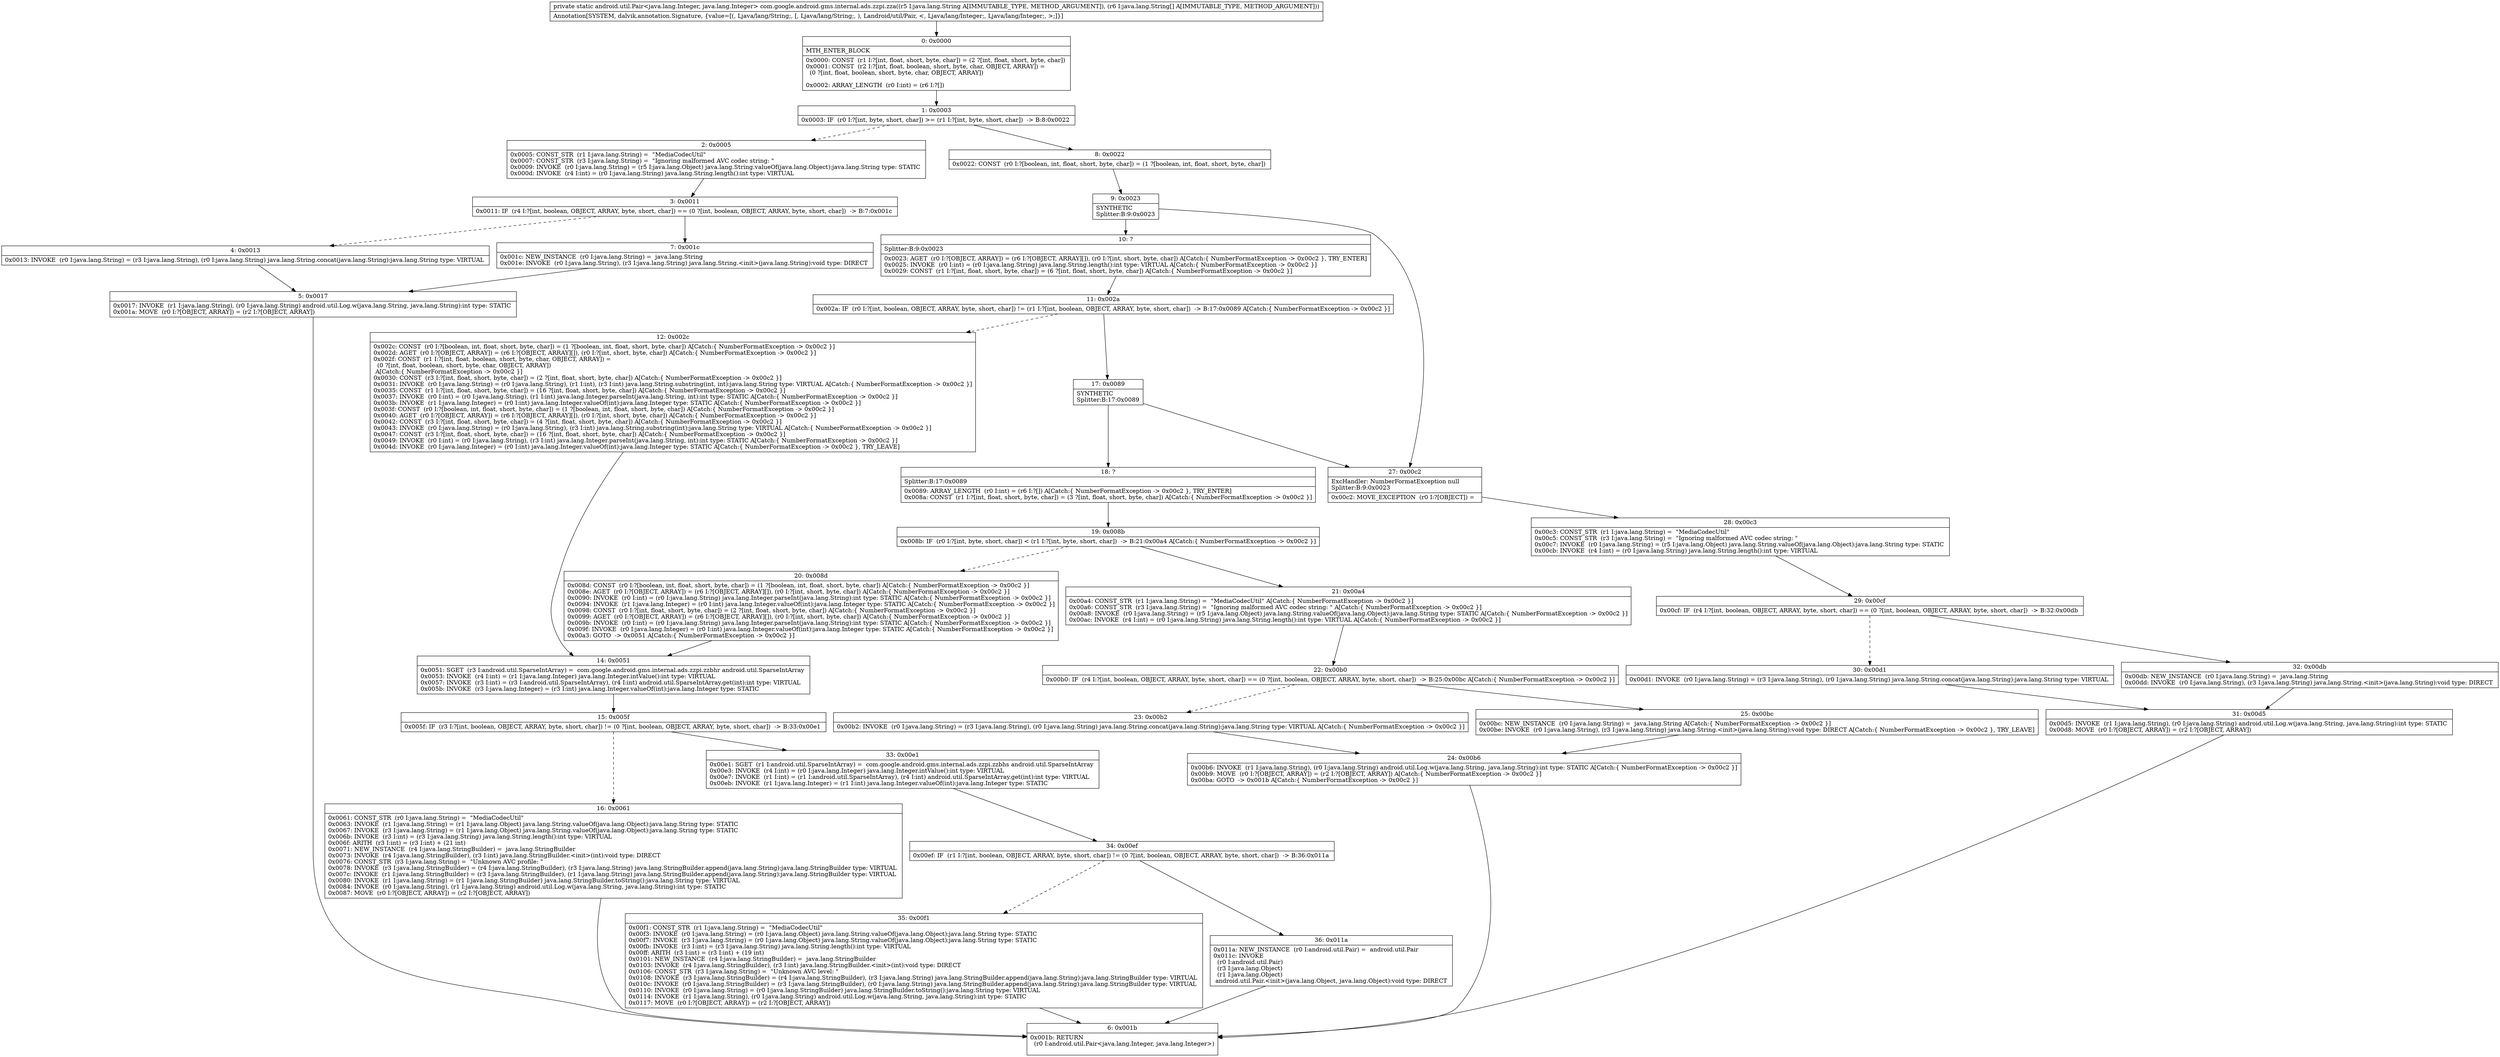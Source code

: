 digraph "CFG forcom.google.android.gms.internal.ads.zzpi.zza(Ljava\/lang\/String;[Ljava\/lang\/String;)Landroid\/util\/Pair;" {
Node_0 [shape=record,label="{0\:\ 0x0000|MTH_ENTER_BLOCK\l|0x0000: CONST  (r1 I:?[int, float, short, byte, char]) = (2 ?[int, float, short, byte, char]) \l0x0001: CONST  (r2 I:?[int, float, boolean, short, byte, char, OBJECT, ARRAY]) = \l  (0 ?[int, float, boolean, short, byte, char, OBJECT, ARRAY])\l \l0x0002: ARRAY_LENGTH  (r0 I:int) = (r6 I:?[]) \l}"];
Node_1 [shape=record,label="{1\:\ 0x0003|0x0003: IF  (r0 I:?[int, byte, short, char]) \>= (r1 I:?[int, byte, short, char])  \-\> B:8:0x0022 \l}"];
Node_2 [shape=record,label="{2\:\ 0x0005|0x0005: CONST_STR  (r1 I:java.lang.String) =  \"MediaCodecUtil\" \l0x0007: CONST_STR  (r3 I:java.lang.String) =  \"Ignoring malformed AVC codec string: \" \l0x0009: INVOKE  (r0 I:java.lang.String) = (r5 I:java.lang.Object) java.lang.String.valueOf(java.lang.Object):java.lang.String type: STATIC \l0x000d: INVOKE  (r4 I:int) = (r0 I:java.lang.String) java.lang.String.length():int type: VIRTUAL \l}"];
Node_3 [shape=record,label="{3\:\ 0x0011|0x0011: IF  (r4 I:?[int, boolean, OBJECT, ARRAY, byte, short, char]) == (0 ?[int, boolean, OBJECT, ARRAY, byte, short, char])  \-\> B:7:0x001c \l}"];
Node_4 [shape=record,label="{4\:\ 0x0013|0x0013: INVOKE  (r0 I:java.lang.String) = (r3 I:java.lang.String), (r0 I:java.lang.String) java.lang.String.concat(java.lang.String):java.lang.String type: VIRTUAL \l}"];
Node_5 [shape=record,label="{5\:\ 0x0017|0x0017: INVOKE  (r1 I:java.lang.String), (r0 I:java.lang.String) android.util.Log.w(java.lang.String, java.lang.String):int type: STATIC \l0x001a: MOVE  (r0 I:?[OBJECT, ARRAY]) = (r2 I:?[OBJECT, ARRAY]) \l}"];
Node_6 [shape=record,label="{6\:\ 0x001b|0x001b: RETURN  \l  (r0 I:android.util.Pair\<java.lang.Integer, java.lang.Integer\>)\l \l}"];
Node_7 [shape=record,label="{7\:\ 0x001c|0x001c: NEW_INSTANCE  (r0 I:java.lang.String) =  java.lang.String \l0x001e: INVOKE  (r0 I:java.lang.String), (r3 I:java.lang.String) java.lang.String.\<init\>(java.lang.String):void type: DIRECT \l}"];
Node_8 [shape=record,label="{8\:\ 0x0022|0x0022: CONST  (r0 I:?[boolean, int, float, short, byte, char]) = (1 ?[boolean, int, float, short, byte, char]) \l}"];
Node_9 [shape=record,label="{9\:\ 0x0023|SYNTHETIC\lSplitter:B:9:0x0023\l}"];
Node_10 [shape=record,label="{10\:\ ?|Splitter:B:9:0x0023\l|0x0023: AGET  (r0 I:?[OBJECT, ARRAY]) = (r6 I:?[OBJECT, ARRAY][]), (r0 I:?[int, short, byte, char]) A[Catch:\{ NumberFormatException \-\> 0x00c2 \}, TRY_ENTER]\l0x0025: INVOKE  (r0 I:int) = (r0 I:java.lang.String) java.lang.String.length():int type: VIRTUAL A[Catch:\{ NumberFormatException \-\> 0x00c2 \}]\l0x0029: CONST  (r1 I:?[int, float, short, byte, char]) = (6 ?[int, float, short, byte, char]) A[Catch:\{ NumberFormatException \-\> 0x00c2 \}]\l}"];
Node_11 [shape=record,label="{11\:\ 0x002a|0x002a: IF  (r0 I:?[int, boolean, OBJECT, ARRAY, byte, short, char]) != (r1 I:?[int, boolean, OBJECT, ARRAY, byte, short, char])  \-\> B:17:0x0089 A[Catch:\{ NumberFormatException \-\> 0x00c2 \}]\l}"];
Node_12 [shape=record,label="{12\:\ 0x002c|0x002c: CONST  (r0 I:?[boolean, int, float, short, byte, char]) = (1 ?[boolean, int, float, short, byte, char]) A[Catch:\{ NumberFormatException \-\> 0x00c2 \}]\l0x002d: AGET  (r0 I:?[OBJECT, ARRAY]) = (r6 I:?[OBJECT, ARRAY][]), (r0 I:?[int, short, byte, char]) A[Catch:\{ NumberFormatException \-\> 0x00c2 \}]\l0x002f: CONST  (r1 I:?[int, float, boolean, short, byte, char, OBJECT, ARRAY]) = \l  (0 ?[int, float, boolean, short, byte, char, OBJECT, ARRAY])\l A[Catch:\{ NumberFormatException \-\> 0x00c2 \}]\l0x0030: CONST  (r3 I:?[int, float, short, byte, char]) = (2 ?[int, float, short, byte, char]) A[Catch:\{ NumberFormatException \-\> 0x00c2 \}]\l0x0031: INVOKE  (r0 I:java.lang.String) = (r0 I:java.lang.String), (r1 I:int), (r3 I:int) java.lang.String.substring(int, int):java.lang.String type: VIRTUAL A[Catch:\{ NumberFormatException \-\> 0x00c2 \}]\l0x0035: CONST  (r1 I:?[int, float, short, byte, char]) = (16 ?[int, float, short, byte, char]) A[Catch:\{ NumberFormatException \-\> 0x00c2 \}]\l0x0037: INVOKE  (r0 I:int) = (r0 I:java.lang.String), (r1 I:int) java.lang.Integer.parseInt(java.lang.String, int):int type: STATIC A[Catch:\{ NumberFormatException \-\> 0x00c2 \}]\l0x003b: INVOKE  (r1 I:java.lang.Integer) = (r0 I:int) java.lang.Integer.valueOf(int):java.lang.Integer type: STATIC A[Catch:\{ NumberFormatException \-\> 0x00c2 \}]\l0x003f: CONST  (r0 I:?[boolean, int, float, short, byte, char]) = (1 ?[boolean, int, float, short, byte, char]) A[Catch:\{ NumberFormatException \-\> 0x00c2 \}]\l0x0040: AGET  (r0 I:?[OBJECT, ARRAY]) = (r6 I:?[OBJECT, ARRAY][]), (r0 I:?[int, short, byte, char]) A[Catch:\{ NumberFormatException \-\> 0x00c2 \}]\l0x0042: CONST  (r3 I:?[int, float, short, byte, char]) = (4 ?[int, float, short, byte, char]) A[Catch:\{ NumberFormatException \-\> 0x00c2 \}]\l0x0043: INVOKE  (r0 I:java.lang.String) = (r0 I:java.lang.String), (r3 I:int) java.lang.String.substring(int):java.lang.String type: VIRTUAL A[Catch:\{ NumberFormatException \-\> 0x00c2 \}]\l0x0047: CONST  (r3 I:?[int, float, short, byte, char]) = (16 ?[int, float, short, byte, char]) A[Catch:\{ NumberFormatException \-\> 0x00c2 \}]\l0x0049: INVOKE  (r0 I:int) = (r0 I:java.lang.String), (r3 I:int) java.lang.Integer.parseInt(java.lang.String, int):int type: STATIC A[Catch:\{ NumberFormatException \-\> 0x00c2 \}]\l0x004d: INVOKE  (r0 I:java.lang.Integer) = (r0 I:int) java.lang.Integer.valueOf(int):java.lang.Integer type: STATIC A[Catch:\{ NumberFormatException \-\> 0x00c2 \}, TRY_LEAVE]\l}"];
Node_14 [shape=record,label="{14\:\ 0x0051|0x0051: SGET  (r3 I:android.util.SparseIntArray) =  com.google.android.gms.internal.ads.zzpi.zzbhr android.util.SparseIntArray \l0x0053: INVOKE  (r4 I:int) = (r1 I:java.lang.Integer) java.lang.Integer.intValue():int type: VIRTUAL \l0x0057: INVOKE  (r3 I:int) = (r3 I:android.util.SparseIntArray), (r4 I:int) android.util.SparseIntArray.get(int):int type: VIRTUAL \l0x005b: INVOKE  (r3 I:java.lang.Integer) = (r3 I:int) java.lang.Integer.valueOf(int):java.lang.Integer type: STATIC \l}"];
Node_15 [shape=record,label="{15\:\ 0x005f|0x005f: IF  (r3 I:?[int, boolean, OBJECT, ARRAY, byte, short, char]) != (0 ?[int, boolean, OBJECT, ARRAY, byte, short, char])  \-\> B:33:0x00e1 \l}"];
Node_16 [shape=record,label="{16\:\ 0x0061|0x0061: CONST_STR  (r0 I:java.lang.String) =  \"MediaCodecUtil\" \l0x0063: INVOKE  (r1 I:java.lang.String) = (r1 I:java.lang.Object) java.lang.String.valueOf(java.lang.Object):java.lang.String type: STATIC \l0x0067: INVOKE  (r3 I:java.lang.String) = (r1 I:java.lang.Object) java.lang.String.valueOf(java.lang.Object):java.lang.String type: STATIC \l0x006b: INVOKE  (r3 I:int) = (r3 I:java.lang.String) java.lang.String.length():int type: VIRTUAL \l0x006f: ARITH  (r3 I:int) = (r3 I:int) + (21 int) \l0x0071: NEW_INSTANCE  (r4 I:java.lang.StringBuilder) =  java.lang.StringBuilder \l0x0073: INVOKE  (r4 I:java.lang.StringBuilder), (r3 I:int) java.lang.StringBuilder.\<init\>(int):void type: DIRECT \l0x0076: CONST_STR  (r3 I:java.lang.String) =  \"Unknown AVC profile: \" \l0x0078: INVOKE  (r3 I:java.lang.StringBuilder) = (r4 I:java.lang.StringBuilder), (r3 I:java.lang.String) java.lang.StringBuilder.append(java.lang.String):java.lang.StringBuilder type: VIRTUAL \l0x007c: INVOKE  (r1 I:java.lang.StringBuilder) = (r3 I:java.lang.StringBuilder), (r1 I:java.lang.String) java.lang.StringBuilder.append(java.lang.String):java.lang.StringBuilder type: VIRTUAL \l0x0080: INVOKE  (r1 I:java.lang.String) = (r1 I:java.lang.StringBuilder) java.lang.StringBuilder.toString():java.lang.String type: VIRTUAL \l0x0084: INVOKE  (r0 I:java.lang.String), (r1 I:java.lang.String) android.util.Log.w(java.lang.String, java.lang.String):int type: STATIC \l0x0087: MOVE  (r0 I:?[OBJECT, ARRAY]) = (r2 I:?[OBJECT, ARRAY]) \l}"];
Node_17 [shape=record,label="{17\:\ 0x0089|SYNTHETIC\lSplitter:B:17:0x0089\l}"];
Node_18 [shape=record,label="{18\:\ ?|Splitter:B:17:0x0089\l|0x0089: ARRAY_LENGTH  (r0 I:int) = (r6 I:?[]) A[Catch:\{ NumberFormatException \-\> 0x00c2 \}, TRY_ENTER]\l0x008a: CONST  (r1 I:?[int, float, short, byte, char]) = (3 ?[int, float, short, byte, char]) A[Catch:\{ NumberFormatException \-\> 0x00c2 \}]\l}"];
Node_19 [shape=record,label="{19\:\ 0x008b|0x008b: IF  (r0 I:?[int, byte, short, char]) \< (r1 I:?[int, byte, short, char])  \-\> B:21:0x00a4 A[Catch:\{ NumberFormatException \-\> 0x00c2 \}]\l}"];
Node_20 [shape=record,label="{20\:\ 0x008d|0x008d: CONST  (r0 I:?[boolean, int, float, short, byte, char]) = (1 ?[boolean, int, float, short, byte, char]) A[Catch:\{ NumberFormatException \-\> 0x00c2 \}]\l0x008e: AGET  (r0 I:?[OBJECT, ARRAY]) = (r6 I:?[OBJECT, ARRAY][]), (r0 I:?[int, short, byte, char]) A[Catch:\{ NumberFormatException \-\> 0x00c2 \}]\l0x0090: INVOKE  (r0 I:int) = (r0 I:java.lang.String) java.lang.Integer.parseInt(java.lang.String):int type: STATIC A[Catch:\{ NumberFormatException \-\> 0x00c2 \}]\l0x0094: INVOKE  (r1 I:java.lang.Integer) = (r0 I:int) java.lang.Integer.valueOf(int):java.lang.Integer type: STATIC A[Catch:\{ NumberFormatException \-\> 0x00c2 \}]\l0x0098: CONST  (r0 I:?[int, float, short, byte, char]) = (2 ?[int, float, short, byte, char]) A[Catch:\{ NumberFormatException \-\> 0x00c2 \}]\l0x0099: AGET  (r0 I:?[OBJECT, ARRAY]) = (r6 I:?[OBJECT, ARRAY][]), (r0 I:?[int, short, byte, char]) A[Catch:\{ NumberFormatException \-\> 0x00c2 \}]\l0x009b: INVOKE  (r0 I:int) = (r0 I:java.lang.String) java.lang.Integer.parseInt(java.lang.String):int type: STATIC A[Catch:\{ NumberFormatException \-\> 0x00c2 \}]\l0x009f: INVOKE  (r0 I:java.lang.Integer) = (r0 I:int) java.lang.Integer.valueOf(int):java.lang.Integer type: STATIC A[Catch:\{ NumberFormatException \-\> 0x00c2 \}]\l0x00a3: GOTO  \-\> 0x0051 A[Catch:\{ NumberFormatException \-\> 0x00c2 \}]\l}"];
Node_21 [shape=record,label="{21\:\ 0x00a4|0x00a4: CONST_STR  (r1 I:java.lang.String) =  \"MediaCodecUtil\" A[Catch:\{ NumberFormatException \-\> 0x00c2 \}]\l0x00a6: CONST_STR  (r3 I:java.lang.String) =  \"Ignoring malformed AVC codec string: \" A[Catch:\{ NumberFormatException \-\> 0x00c2 \}]\l0x00a8: INVOKE  (r0 I:java.lang.String) = (r5 I:java.lang.Object) java.lang.String.valueOf(java.lang.Object):java.lang.String type: STATIC A[Catch:\{ NumberFormatException \-\> 0x00c2 \}]\l0x00ac: INVOKE  (r4 I:int) = (r0 I:java.lang.String) java.lang.String.length():int type: VIRTUAL A[Catch:\{ NumberFormatException \-\> 0x00c2 \}]\l}"];
Node_22 [shape=record,label="{22\:\ 0x00b0|0x00b0: IF  (r4 I:?[int, boolean, OBJECT, ARRAY, byte, short, char]) == (0 ?[int, boolean, OBJECT, ARRAY, byte, short, char])  \-\> B:25:0x00bc A[Catch:\{ NumberFormatException \-\> 0x00c2 \}]\l}"];
Node_23 [shape=record,label="{23\:\ 0x00b2|0x00b2: INVOKE  (r0 I:java.lang.String) = (r3 I:java.lang.String), (r0 I:java.lang.String) java.lang.String.concat(java.lang.String):java.lang.String type: VIRTUAL A[Catch:\{ NumberFormatException \-\> 0x00c2 \}]\l}"];
Node_24 [shape=record,label="{24\:\ 0x00b6|0x00b6: INVOKE  (r1 I:java.lang.String), (r0 I:java.lang.String) android.util.Log.w(java.lang.String, java.lang.String):int type: STATIC A[Catch:\{ NumberFormatException \-\> 0x00c2 \}]\l0x00b9: MOVE  (r0 I:?[OBJECT, ARRAY]) = (r2 I:?[OBJECT, ARRAY]) A[Catch:\{ NumberFormatException \-\> 0x00c2 \}]\l0x00ba: GOTO  \-\> 0x001b A[Catch:\{ NumberFormatException \-\> 0x00c2 \}]\l}"];
Node_25 [shape=record,label="{25\:\ 0x00bc|0x00bc: NEW_INSTANCE  (r0 I:java.lang.String) =  java.lang.String A[Catch:\{ NumberFormatException \-\> 0x00c2 \}]\l0x00be: INVOKE  (r0 I:java.lang.String), (r3 I:java.lang.String) java.lang.String.\<init\>(java.lang.String):void type: DIRECT A[Catch:\{ NumberFormatException \-\> 0x00c2 \}, TRY_LEAVE]\l}"];
Node_27 [shape=record,label="{27\:\ 0x00c2|ExcHandler: NumberFormatException null\lSplitter:B:9:0x0023\l|0x00c2: MOVE_EXCEPTION  (r0 I:?[OBJECT]) =  \l}"];
Node_28 [shape=record,label="{28\:\ 0x00c3|0x00c3: CONST_STR  (r1 I:java.lang.String) =  \"MediaCodecUtil\" \l0x00c5: CONST_STR  (r3 I:java.lang.String) =  \"Ignoring malformed AVC codec string: \" \l0x00c7: INVOKE  (r0 I:java.lang.String) = (r5 I:java.lang.Object) java.lang.String.valueOf(java.lang.Object):java.lang.String type: STATIC \l0x00cb: INVOKE  (r4 I:int) = (r0 I:java.lang.String) java.lang.String.length():int type: VIRTUAL \l}"];
Node_29 [shape=record,label="{29\:\ 0x00cf|0x00cf: IF  (r4 I:?[int, boolean, OBJECT, ARRAY, byte, short, char]) == (0 ?[int, boolean, OBJECT, ARRAY, byte, short, char])  \-\> B:32:0x00db \l}"];
Node_30 [shape=record,label="{30\:\ 0x00d1|0x00d1: INVOKE  (r0 I:java.lang.String) = (r3 I:java.lang.String), (r0 I:java.lang.String) java.lang.String.concat(java.lang.String):java.lang.String type: VIRTUAL \l}"];
Node_31 [shape=record,label="{31\:\ 0x00d5|0x00d5: INVOKE  (r1 I:java.lang.String), (r0 I:java.lang.String) android.util.Log.w(java.lang.String, java.lang.String):int type: STATIC \l0x00d8: MOVE  (r0 I:?[OBJECT, ARRAY]) = (r2 I:?[OBJECT, ARRAY]) \l}"];
Node_32 [shape=record,label="{32\:\ 0x00db|0x00db: NEW_INSTANCE  (r0 I:java.lang.String) =  java.lang.String \l0x00dd: INVOKE  (r0 I:java.lang.String), (r3 I:java.lang.String) java.lang.String.\<init\>(java.lang.String):void type: DIRECT \l}"];
Node_33 [shape=record,label="{33\:\ 0x00e1|0x00e1: SGET  (r1 I:android.util.SparseIntArray) =  com.google.android.gms.internal.ads.zzpi.zzbhs android.util.SparseIntArray \l0x00e3: INVOKE  (r4 I:int) = (r0 I:java.lang.Integer) java.lang.Integer.intValue():int type: VIRTUAL \l0x00e7: INVOKE  (r1 I:int) = (r1 I:android.util.SparseIntArray), (r4 I:int) android.util.SparseIntArray.get(int):int type: VIRTUAL \l0x00eb: INVOKE  (r1 I:java.lang.Integer) = (r1 I:int) java.lang.Integer.valueOf(int):java.lang.Integer type: STATIC \l}"];
Node_34 [shape=record,label="{34\:\ 0x00ef|0x00ef: IF  (r1 I:?[int, boolean, OBJECT, ARRAY, byte, short, char]) != (0 ?[int, boolean, OBJECT, ARRAY, byte, short, char])  \-\> B:36:0x011a \l}"];
Node_35 [shape=record,label="{35\:\ 0x00f1|0x00f1: CONST_STR  (r1 I:java.lang.String) =  \"MediaCodecUtil\" \l0x00f3: INVOKE  (r0 I:java.lang.String) = (r0 I:java.lang.Object) java.lang.String.valueOf(java.lang.Object):java.lang.String type: STATIC \l0x00f7: INVOKE  (r3 I:java.lang.String) = (r0 I:java.lang.Object) java.lang.String.valueOf(java.lang.Object):java.lang.String type: STATIC \l0x00fb: INVOKE  (r3 I:int) = (r3 I:java.lang.String) java.lang.String.length():int type: VIRTUAL \l0x00ff: ARITH  (r3 I:int) = (r3 I:int) + (19 int) \l0x0101: NEW_INSTANCE  (r4 I:java.lang.StringBuilder) =  java.lang.StringBuilder \l0x0103: INVOKE  (r4 I:java.lang.StringBuilder), (r3 I:int) java.lang.StringBuilder.\<init\>(int):void type: DIRECT \l0x0106: CONST_STR  (r3 I:java.lang.String) =  \"Unknown AVC level: \" \l0x0108: INVOKE  (r3 I:java.lang.StringBuilder) = (r4 I:java.lang.StringBuilder), (r3 I:java.lang.String) java.lang.StringBuilder.append(java.lang.String):java.lang.StringBuilder type: VIRTUAL \l0x010c: INVOKE  (r0 I:java.lang.StringBuilder) = (r3 I:java.lang.StringBuilder), (r0 I:java.lang.String) java.lang.StringBuilder.append(java.lang.String):java.lang.StringBuilder type: VIRTUAL \l0x0110: INVOKE  (r0 I:java.lang.String) = (r0 I:java.lang.StringBuilder) java.lang.StringBuilder.toString():java.lang.String type: VIRTUAL \l0x0114: INVOKE  (r1 I:java.lang.String), (r0 I:java.lang.String) android.util.Log.w(java.lang.String, java.lang.String):int type: STATIC \l0x0117: MOVE  (r0 I:?[OBJECT, ARRAY]) = (r2 I:?[OBJECT, ARRAY]) \l}"];
Node_36 [shape=record,label="{36\:\ 0x011a|0x011a: NEW_INSTANCE  (r0 I:android.util.Pair) =  android.util.Pair \l0x011c: INVOKE  \l  (r0 I:android.util.Pair)\l  (r3 I:java.lang.Object)\l  (r1 I:java.lang.Object)\l android.util.Pair.\<init\>(java.lang.Object, java.lang.Object):void type: DIRECT \l}"];
MethodNode[shape=record,label="{private static android.util.Pair\<java.lang.Integer, java.lang.Integer\> com.google.android.gms.internal.ads.zzpi.zza((r5 I:java.lang.String A[IMMUTABLE_TYPE, METHOD_ARGUMENT]), (r6 I:java.lang.String[] A[IMMUTABLE_TYPE, METHOD_ARGUMENT]))  | Annotation[SYSTEM, dalvik.annotation.Signature, \{value=[(, Ljava\/lang\/String;, [, Ljava\/lang\/String;, ), Landroid\/util\/Pair, \<, Ljava\/lang\/Integer;, Ljava\/lang\/Integer;, \>;]\}]\l}"];
MethodNode -> Node_0;
Node_0 -> Node_1;
Node_1 -> Node_2[style=dashed];
Node_1 -> Node_8;
Node_2 -> Node_3;
Node_3 -> Node_4[style=dashed];
Node_3 -> Node_7;
Node_4 -> Node_5;
Node_5 -> Node_6;
Node_7 -> Node_5;
Node_8 -> Node_9;
Node_9 -> Node_10;
Node_9 -> Node_27;
Node_10 -> Node_11;
Node_11 -> Node_12[style=dashed];
Node_11 -> Node_17;
Node_12 -> Node_14;
Node_14 -> Node_15;
Node_15 -> Node_16[style=dashed];
Node_15 -> Node_33;
Node_16 -> Node_6;
Node_17 -> Node_18;
Node_17 -> Node_27;
Node_18 -> Node_19;
Node_19 -> Node_20[style=dashed];
Node_19 -> Node_21;
Node_20 -> Node_14;
Node_21 -> Node_22;
Node_22 -> Node_23[style=dashed];
Node_22 -> Node_25;
Node_23 -> Node_24;
Node_24 -> Node_6;
Node_25 -> Node_24;
Node_27 -> Node_28;
Node_28 -> Node_29;
Node_29 -> Node_30[style=dashed];
Node_29 -> Node_32;
Node_30 -> Node_31;
Node_31 -> Node_6;
Node_32 -> Node_31;
Node_33 -> Node_34;
Node_34 -> Node_35[style=dashed];
Node_34 -> Node_36;
Node_35 -> Node_6;
Node_36 -> Node_6;
}

